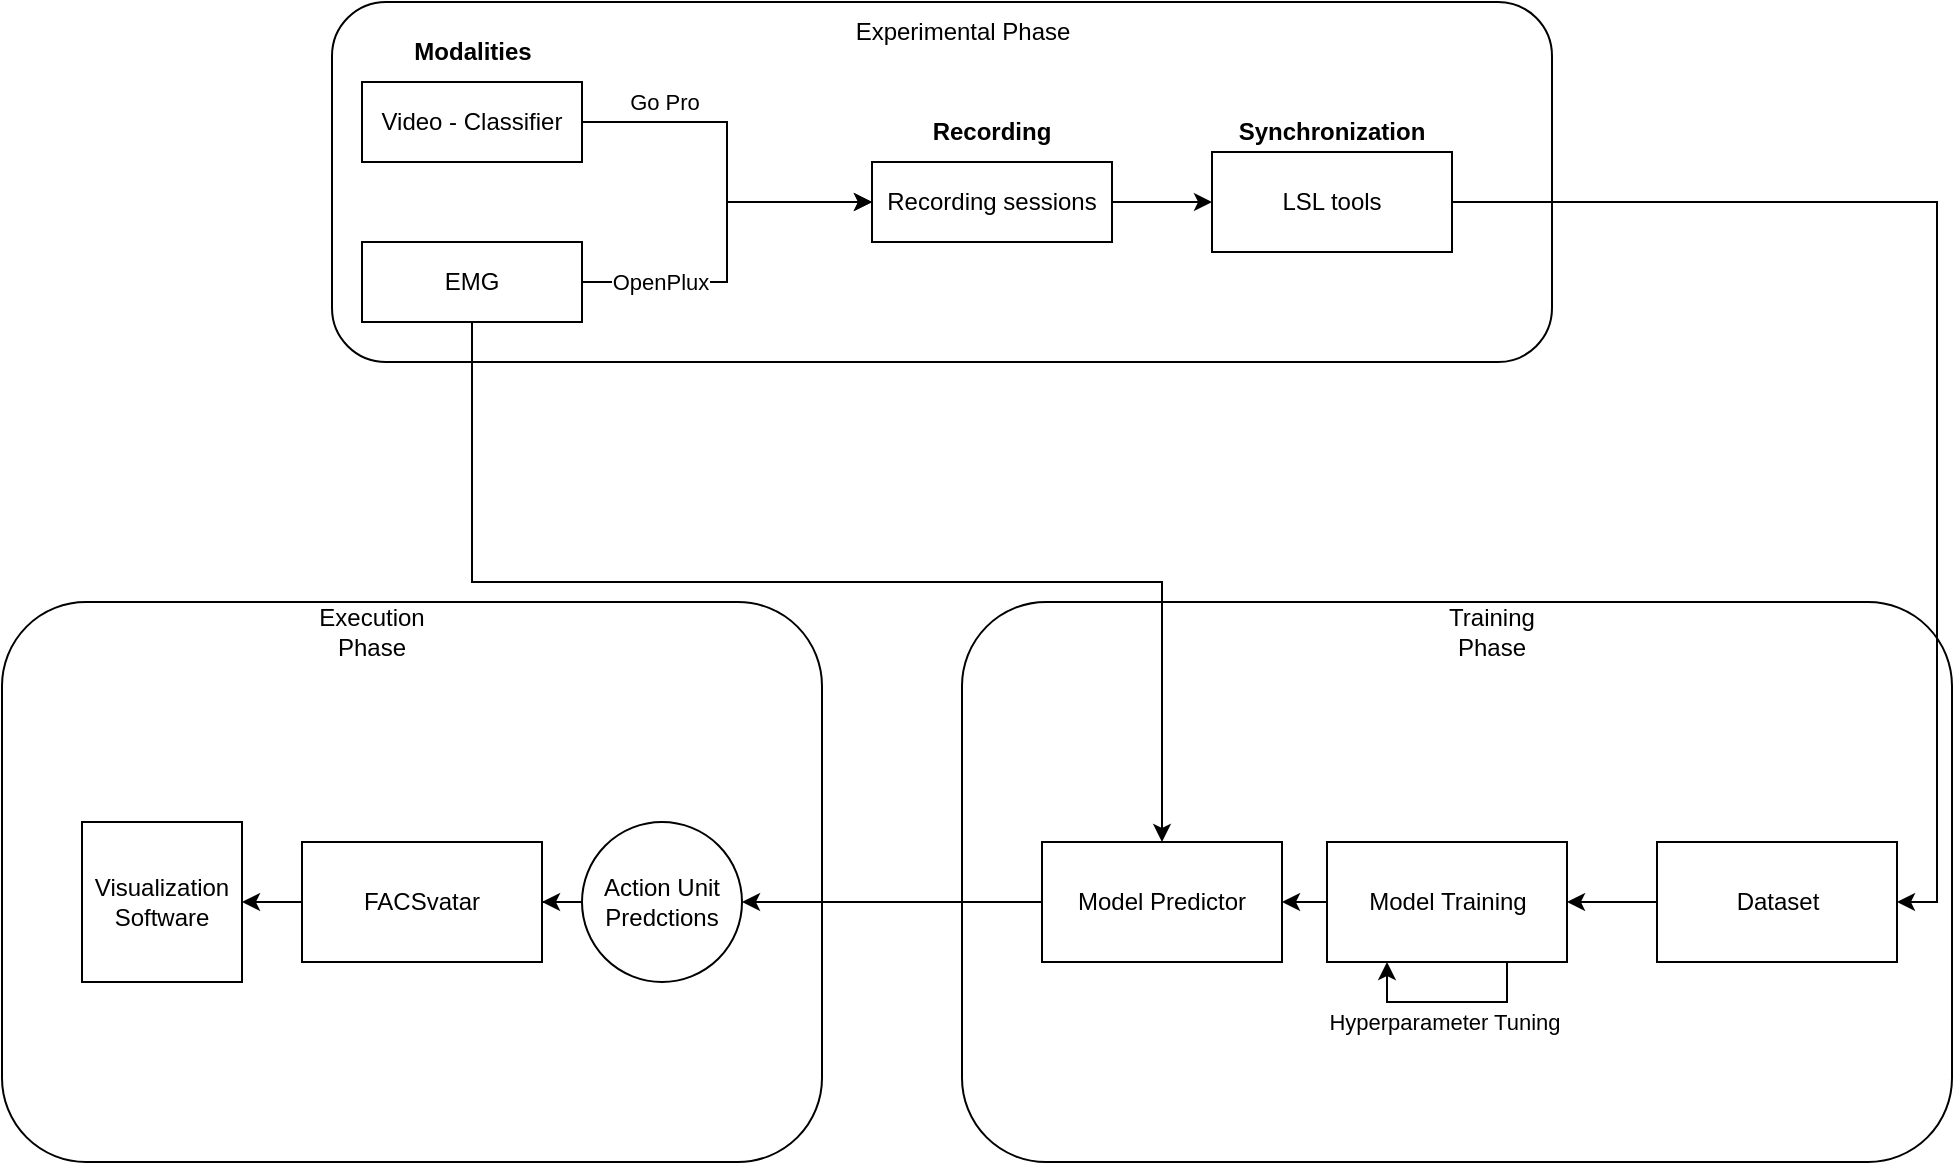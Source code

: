 <mxfile version="20.8.23" type="device"><diagram name="Page-1" id="rTfvZsIotBugPybFmGLk"><mxGraphModel dx="2071" dy="694" grid="1" gridSize="10" guides="1" tooltips="1" connect="1" arrows="1" fold="1" page="1" pageScale="1" pageWidth="850" pageHeight="1100" math="0" shadow="0"><root><mxCell id="0"/><mxCell id="1" parent="0"/><mxCell id="3iP4og23nCku9ZXVY-H7-3" value="" style="rounded=1;whiteSpace=wrap;html=1;" vertex="1" parent="1"><mxGeometry x="150" y="550" width="495" height="280" as="geometry"/></mxCell><mxCell id="mM8TuttxJUIF3FnesR63-13" value="" style="rounded=1;whiteSpace=wrap;html=1;" parent="1" vertex="1"><mxGeometry x="-165" y="250" width="610" height="180" as="geometry"/></mxCell><mxCell id="mM8TuttxJUIF3FnesR63-1" value="Modalities" style="text;html=1;align=center;verticalAlign=middle;resizable=0;points=[];autosize=1;strokeColor=none;fillColor=none;fontStyle=1" parent="1" vertex="1"><mxGeometry x="-135" y="260" width="80" height="30" as="geometry"/></mxCell><mxCell id="3iP4og23nCku9ZXVY-H7-32" value="Go Pro" style="edgeStyle=orthogonalEdgeStyle;rounded=0;orthogonalLoop=1;jettySize=auto;html=1;exitX=1;exitY=0.5;exitDx=0;exitDy=0;entryX=0;entryY=0.5;entryDx=0;entryDy=0;" edge="1" parent="1" source="mM8TuttxJUIF3FnesR63-2" target="mM8TuttxJUIF3FnesR63-6"><mxGeometry x="-0.556" y="10" relative="1" as="geometry"><mxPoint as="offset"/></mxGeometry></mxCell><mxCell id="mM8TuttxJUIF3FnesR63-2" value="Video - Classifier" style="rounded=0;whiteSpace=wrap;html=1;" parent="1" vertex="1"><mxGeometry x="-150" y="290" width="110" height="40" as="geometry"/></mxCell><mxCell id="mM8TuttxJUIF3FnesR63-11" value="OpenPlux" style="edgeStyle=orthogonalEdgeStyle;rounded=0;orthogonalLoop=1;jettySize=auto;html=1;exitX=1;exitY=0.5;exitDx=0;exitDy=0;entryX=0;entryY=0.5;entryDx=0;entryDy=0;" parent="1" source="mM8TuttxJUIF3FnesR63-3" target="mM8TuttxJUIF3FnesR63-6" edge="1"><mxGeometry x="-0.583" relative="1" as="geometry"><mxPoint as="offset"/></mxGeometry></mxCell><mxCell id="3iP4og23nCku9ZXVY-H7-25" style="edgeStyle=orthogonalEdgeStyle;rounded=0;orthogonalLoop=1;jettySize=auto;html=1;exitX=0.5;exitY=1;exitDx=0;exitDy=0;" edge="1" parent="1" source="mM8TuttxJUIF3FnesR63-3" target="3iP4og23nCku9ZXVY-H7-11"><mxGeometry relative="1" as="geometry"/></mxCell><mxCell id="mM8TuttxJUIF3FnesR63-3" value="EMG" style="rounded=0;whiteSpace=wrap;html=1;" parent="1" vertex="1"><mxGeometry x="-150" y="370" width="110" height="40" as="geometry"/></mxCell><mxCell id="mM8TuttxJUIF3FnesR63-5" value="Synchronization" style="text;html=1;strokeColor=none;fillColor=none;align=center;verticalAlign=middle;whiteSpace=wrap;rounded=0;fontStyle=1" parent="1" vertex="1"><mxGeometry x="305" y="300" width="60" height="30" as="geometry"/></mxCell><mxCell id="3iP4og23nCku9ZXVY-H7-2" style="edgeStyle=orthogonalEdgeStyle;rounded=0;orthogonalLoop=1;jettySize=auto;html=1;exitX=1;exitY=0.5;exitDx=0;exitDy=0;entryX=0;entryY=0.5;entryDx=0;entryDy=0;" edge="1" parent="1" source="mM8TuttxJUIF3FnesR63-6" target="3iP4og23nCku9ZXVY-H7-1"><mxGeometry relative="1" as="geometry"/></mxCell><mxCell id="mM8TuttxJUIF3FnesR63-6" value="Recording sessions" style="rounded=0;whiteSpace=wrap;html=1;" parent="1" vertex="1"><mxGeometry x="105" y="330" width="120" height="40" as="geometry"/></mxCell><mxCell id="mM8TuttxJUIF3FnesR63-14" value="Experimental Phase" style="text;html=1;align=center;verticalAlign=middle;resizable=0;points=[];autosize=1;strokeColor=none;fillColor=none;" parent="1" vertex="1"><mxGeometry x="85" y="250" width="130" height="30" as="geometry"/></mxCell><mxCell id="3iP4og23nCku9ZXVY-H7-20" style="edgeStyle=orthogonalEdgeStyle;rounded=0;orthogonalLoop=1;jettySize=auto;html=1;exitX=1;exitY=0.5;exitDx=0;exitDy=0;entryX=1;entryY=0.5;entryDx=0;entryDy=0;" edge="1" parent="1" source="3iP4og23nCku9ZXVY-H7-1" target="3iP4og23nCku9ZXVY-H7-6"><mxGeometry relative="1" as="geometry"/></mxCell><mxCell id="3iP4og23nCku9ZXVY-H7-1" value="LSL tools" style="rounded=0;whiteSpace=wrap;html=1;" vertex="1" parent="1"><mxGeometry x="275" y="325" width="120" height="50" as="geometry"/></mxCell><mxCell id="3iP4og23nCku9ZXVY-H7-4" value="&lt;b&gt;Recording&lt;/b&gt;" style="text;html=1;strokeColor=none;fillColor=none;align=center;verticalAlign=middle;whiteSpace=wrap;rounded=0;" vertex="1" parent="1"><mxGeometry x="135" y="300" width="60" height="30" as="geometry"/></mxCell><mxCell id="3iP4og23nCku9ZXVY-H7-5" value="Training Phase" style="text;html=1;strokeColor=none;fillColor=none;align=center;verticalAlign=middle;whiteSpace=wrap;rounded=0;" vertex="1" parent="1"><mxGeometry x="385" y="550" width="60" height="30" as="geometry"/></mxCell><mxCell id="3iP4og23nCku9ZXVY-H7-10" style="edgeStyle=orthogonalEdgeStyle;rounded=0;orthogonalLoop=1;jettySize=auto;html=1;exitX=0;exitY=0.5;exitDx=0;exitDy=0;entryX=1;entryY=0.5;entryDx=0;entryDy=0;" edge="1" parent="1" source="3iP4og23nCku9ZXVY-H7-6" target="3iP4og23nCku9ZXVY-H7-7"><mxGeometry relative="1" as="geometry"/></mxCell><mxCell id="3iP4og23nCku9ZXVY-H7-6" value="Dataset" style="rounded=0;whiteSpace=wrap;html=1;" vertex="1" parent="1"><mxGeometry x="497.5" y="670" width="120" height="60" as="geometry"/></mxCell><mxCell id="3iP4og23nCku9ZXVY-H7-36" style="edgeStyle=orthogonalEdgeStyle;rounded=0;orthogonalLoop=1;jettySize=auto;html=1;exitX=0;exitY=0.5;exitDx=0;exitDy=0;entryX=1;entryY=0.5;entryDx=0;entryDy=0;" edge="1" parent="1" source="3iP4og23nCku9ZXVY-H7-7" target="3iP4og23nCku9ZXVY-H7-11"><mxGeometry relative="1" as="geometry"/></mxCell><mxCell id="3iP4og23nCku9ZXVY-H7-7" value="Model Training" style="rounded=0;whiteSpace=wrap;html=1;" vertex="1" parent="1"><mxGeometry x="332.5" y="670" width="120" height="60" as="geometry"/></mxCell><mxCell id="3iP4og23nCku9ZXVY-H7-12" value="" style="rounded=1;whiteSpace=wrap;html=1;" vertex="1" parent="1"><mxGeometry x="-330" y="550" width="410" height="280" as="geometry"/></mxCell><mxCell id="3iP4og23nCku9ZXVY-H7-11" value="Model Predictor" style="rounded=0;whiteSpace=wrap;html=1;" vertex="1" parent="1"><mxGeometry x="190" y="670" width="120" height="60" as="geometry"/></mxCell><mxCell id="3iP4og23nCku9ZXVY-H7-22" style="edgeStyle=orthogonalEdgeStyle;rounded=0;orthogonalLoop=1;jettySize=auto;html=1;exitX=0;exitY=0.5;exitDx=0;exitDy=0;entryX=1;entryY=0.5;entryDx=0;entryDy=0;" edge="1" parent="1" source="3iP4og23nCku9ZXVY-H7-11" target="3iP4og23nCku9ZXVY-H7-14"><mxGeometry relative="1" as="geometry"/></mxCell><mxCell id="3iP4og23nCku9ZXVY-H7-13" value="Execution Phase" style="text;html=1;strokeColor=none;fillColor=none;align=center;verticalAlign=middle;whiteSpace=wrap;rounded=0;" vertex="1" parent="1"><mxGeometry x="-175" y="550" width="60" height="30" as="geometry"/></mxCell><mxCell id="3iP4og23nCku9ZXVY-H7-28" style="edgeStyle=orthogonalEdgeStyle;rounded=0;orthogonalLoop=1;jettySize=auto;html=1;exitX=0;exitY=0.5;exitDx=0;exitDy=0;" edge="1" parent="1" source="3iP4og23nCku9ZXVY-H7-14" target="3iP4og23nCku9ZXVY-H7-26"><mxGeometry relative="1" as="geometry"/></mxCell><mxCell id="3iP4og23nCku9ZXVY-H7-14" value="Action Unit Predctions" style="ellipse;whiteSpace=wrap;html=1;aspect=fixed;" vertex="1" parent="1"><mxGeometry x="-40" y="660" width="80" height="80" as="geometry"/></mxCell><mxCell id="3iP4og23nCku9ZXVY-H7-29" style="edgeStyle=orthogonalEdgeStyle;rounded=0;orthogonalLoop=1;jettySize=auto;html=1;exitX=0;exitY=0.5;exitDx=0;exitDy=0;" edge="1" parent="1" source="3iP4og23nCku9ZXVY-H7-26" target="3iP4og23nCku9ZXVY-H7-27"><mxGeometry relative="1" as="geometry"/></mxCell><mxCell id="3iP4og23nCku9ZXVY-H7-26" value="FACSvatar" style="rounded=0;whiteSpace=wrap;html=1;" vertex="1" parent="1"><mxGeometry x="-180" y="670" width="120" height="60" as="geometry"/></mxCell><mxCell id="3iP4og23nCku9ZXVY-H7-27" value="Visualization Software" style="whiteSpace=wrap;html=1;aspect=fixed;" vertex="1" parent="1"><mxGeometry x="-290" y="660" width="80" height="80" as="geometry"/></mxCell><mxCell id="3iP4og23nCku9ZXVY-H7-40" value="Hyperparameter Tuning" style="edgeStyle=orthogonalEdgeStyle;rounded=0;orthogonalLoop=1;jettySize=auto;html=1;exitX=0.75;exitY=1;exitDx=0;exitDy=0;entryX=0.25;entryY=1;entryDx=0;entryDy=0;" edge="1" parent="1" source="3iP4og23nCku9ZXVY-H7-7" target="3iP4og23nCku9ZXVY-H7-7"><mxGeometry x="0.05" y="10" relative="1" as="geometry"><mxPoint x="1" as="offset"/></mxGeometry></mxCell></root></mxGraphModel></diagram></mxfile>
